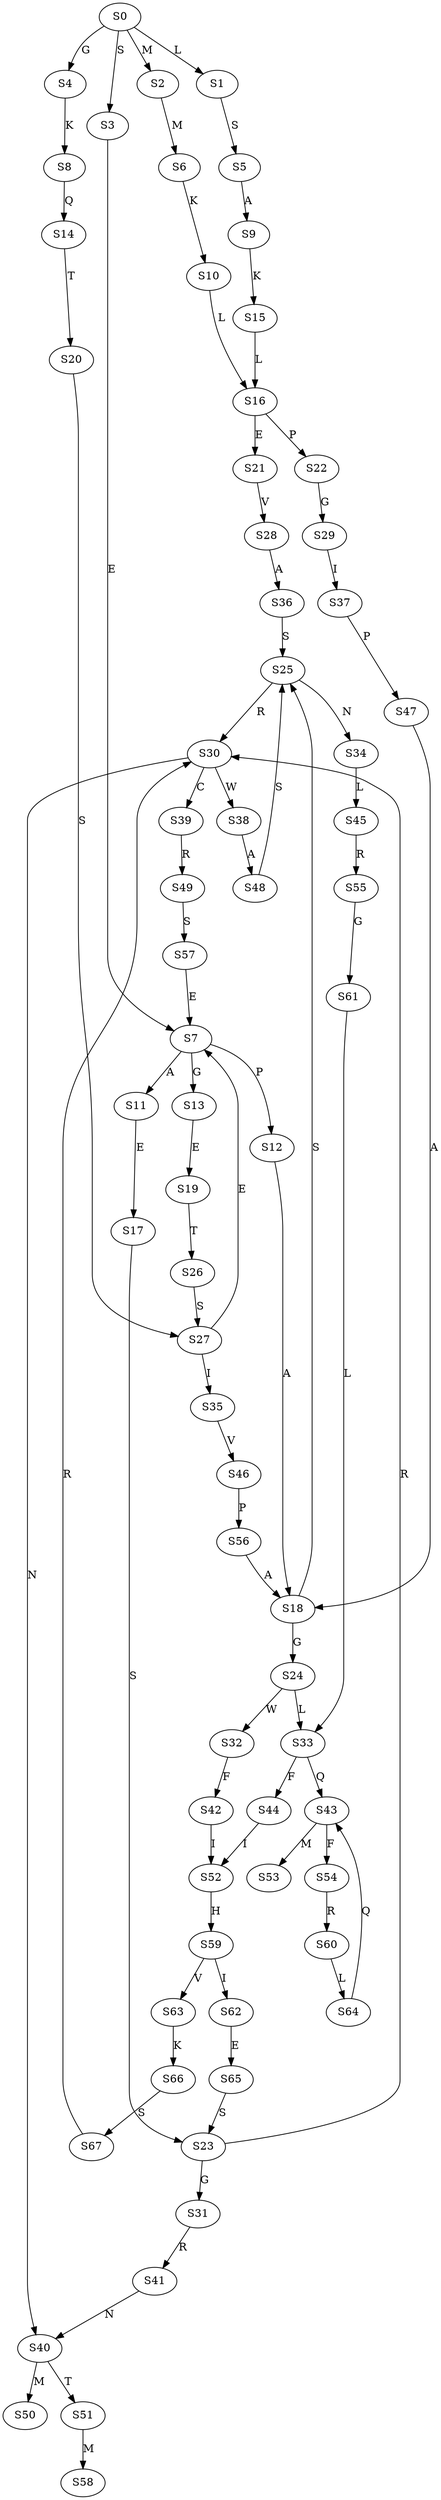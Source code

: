 strict digraph  {
	S0 -> S1 [ label = L ];
	S0 -> S2 [ label = M ];
	S0 -> S3 [ label = S ];
	S0 -> S4 [ label = G ];
	S1 -> S5 [ label = S ];
	S2 -> S6 [ label = M ];
	S3 -> S7 [ label = E ];
	S4 -> S8 [ label = K ];
	S5 -> S9 [ label = A ];
	S6 -> S10 [ label = K ];
	S7 -> S11 [ label = A ];
	S7 -> S12 [ label = P ];
	S7 -> S13 [ label = G ];
	S8 -> S14 [ label = Q ];
	S9 -> S15 [ label = K ];
	S10 -> S16 [ label = L ];
	S11 -> S17 [ label = E ];
	S12 -> S18 [ label = A ];
	S13 -> S19 [ label = E ];
	S14 -> S20 [ label = T ];
	S15 -> S16 [ label = L ];
	S16 -> S21 [ label = E ];
	S16 -> S22 [ label = P ];
	S17 -> S23 [ label = S ];
	S18 -> S24 [ label = G ];
	S18 -> S25 [ label = S ];
	S19 -> S26 [ label = T ];
	S20 -> S27 [ label = S ];
	S21 -> S28 [ label = V ];
	S22 -> S29 [ label = G ];
	S23 -> S30 [ label = R ];
	S23 -> S31 [ label = G ];
	S24 -> S32 [ label = W ];
	S24 -> S33 [ label = L ];
	S25 -> S30 [ label = R ];
	S25 -> S34 [ label = N ];
	S26 -> S27 [ label = S ];
	S27 -> S7 [ label = E ];
	S27 -> S35 [ label = I ];
	S28 -> S36 [ label = A ];
	S29 -> S37 [ label = I ];
	S30 -> S38 [ label = W ];
	S30 -> S39 [ label = C ];
	S30 -> S40 [ label = N ];
	S31 -> S41 [ label = R ];
	S32 -> S42 [ label = F ];
	S33 -> S43 [ label = Q ];
	S33 -> S44 [ label = F ];
	S34 -> S45 [ label = L ];
	S35 -> S46 [ label = V ];
	S36 -> S25 [ label = S ];
	S37 -> S47 [ label = P ];
	S38 -> S48 [ label = A ];
	S39 -> S49 [ label = R ];
	S40 -> S50 [ label = M ];
	S40 -> S51 [ label = T ];
	S41 -> S40 [ label = N ];
	S42 -> S52 [ label = I ];
	S43 -> S53 [ label = M ];
	S43 -> S54 [ label = F ];
	S44 -> S52 [ label = I ];
	S45 -> S55 [ label = R ];
	S46 -> S56 [ label = P ];
	S47 -> S18 [ label = A ];
	S48 -> S25 [ label = S ];
	S49 -> S57 [ label = S ];
	S51 -> S58 [ label = M ];
	S52 -> S59 [ label = H ];
	S54 -> S60 [ label = R ];
	S55 -> S61 [ label = G ];
	S56 -> S18 [ label = A ];
	S57 -> S7 [ label = E ];
	S59 -> S62 [ label = I ];
	S59 -> S63 [ label = V ];
	S60 -> S64 [ label = L ];
	S61 -> S33 [ label = L ];
	S62 -> S65 [ label = E ];
	S63 -> S66 [ label = K ];
	S64 -> S43 [ label = Q ];
	S65 -> S23 [ label = S ];
	S66 -> S67 [ label = S ];
	S67 -> S30 [ label = R ];
}
